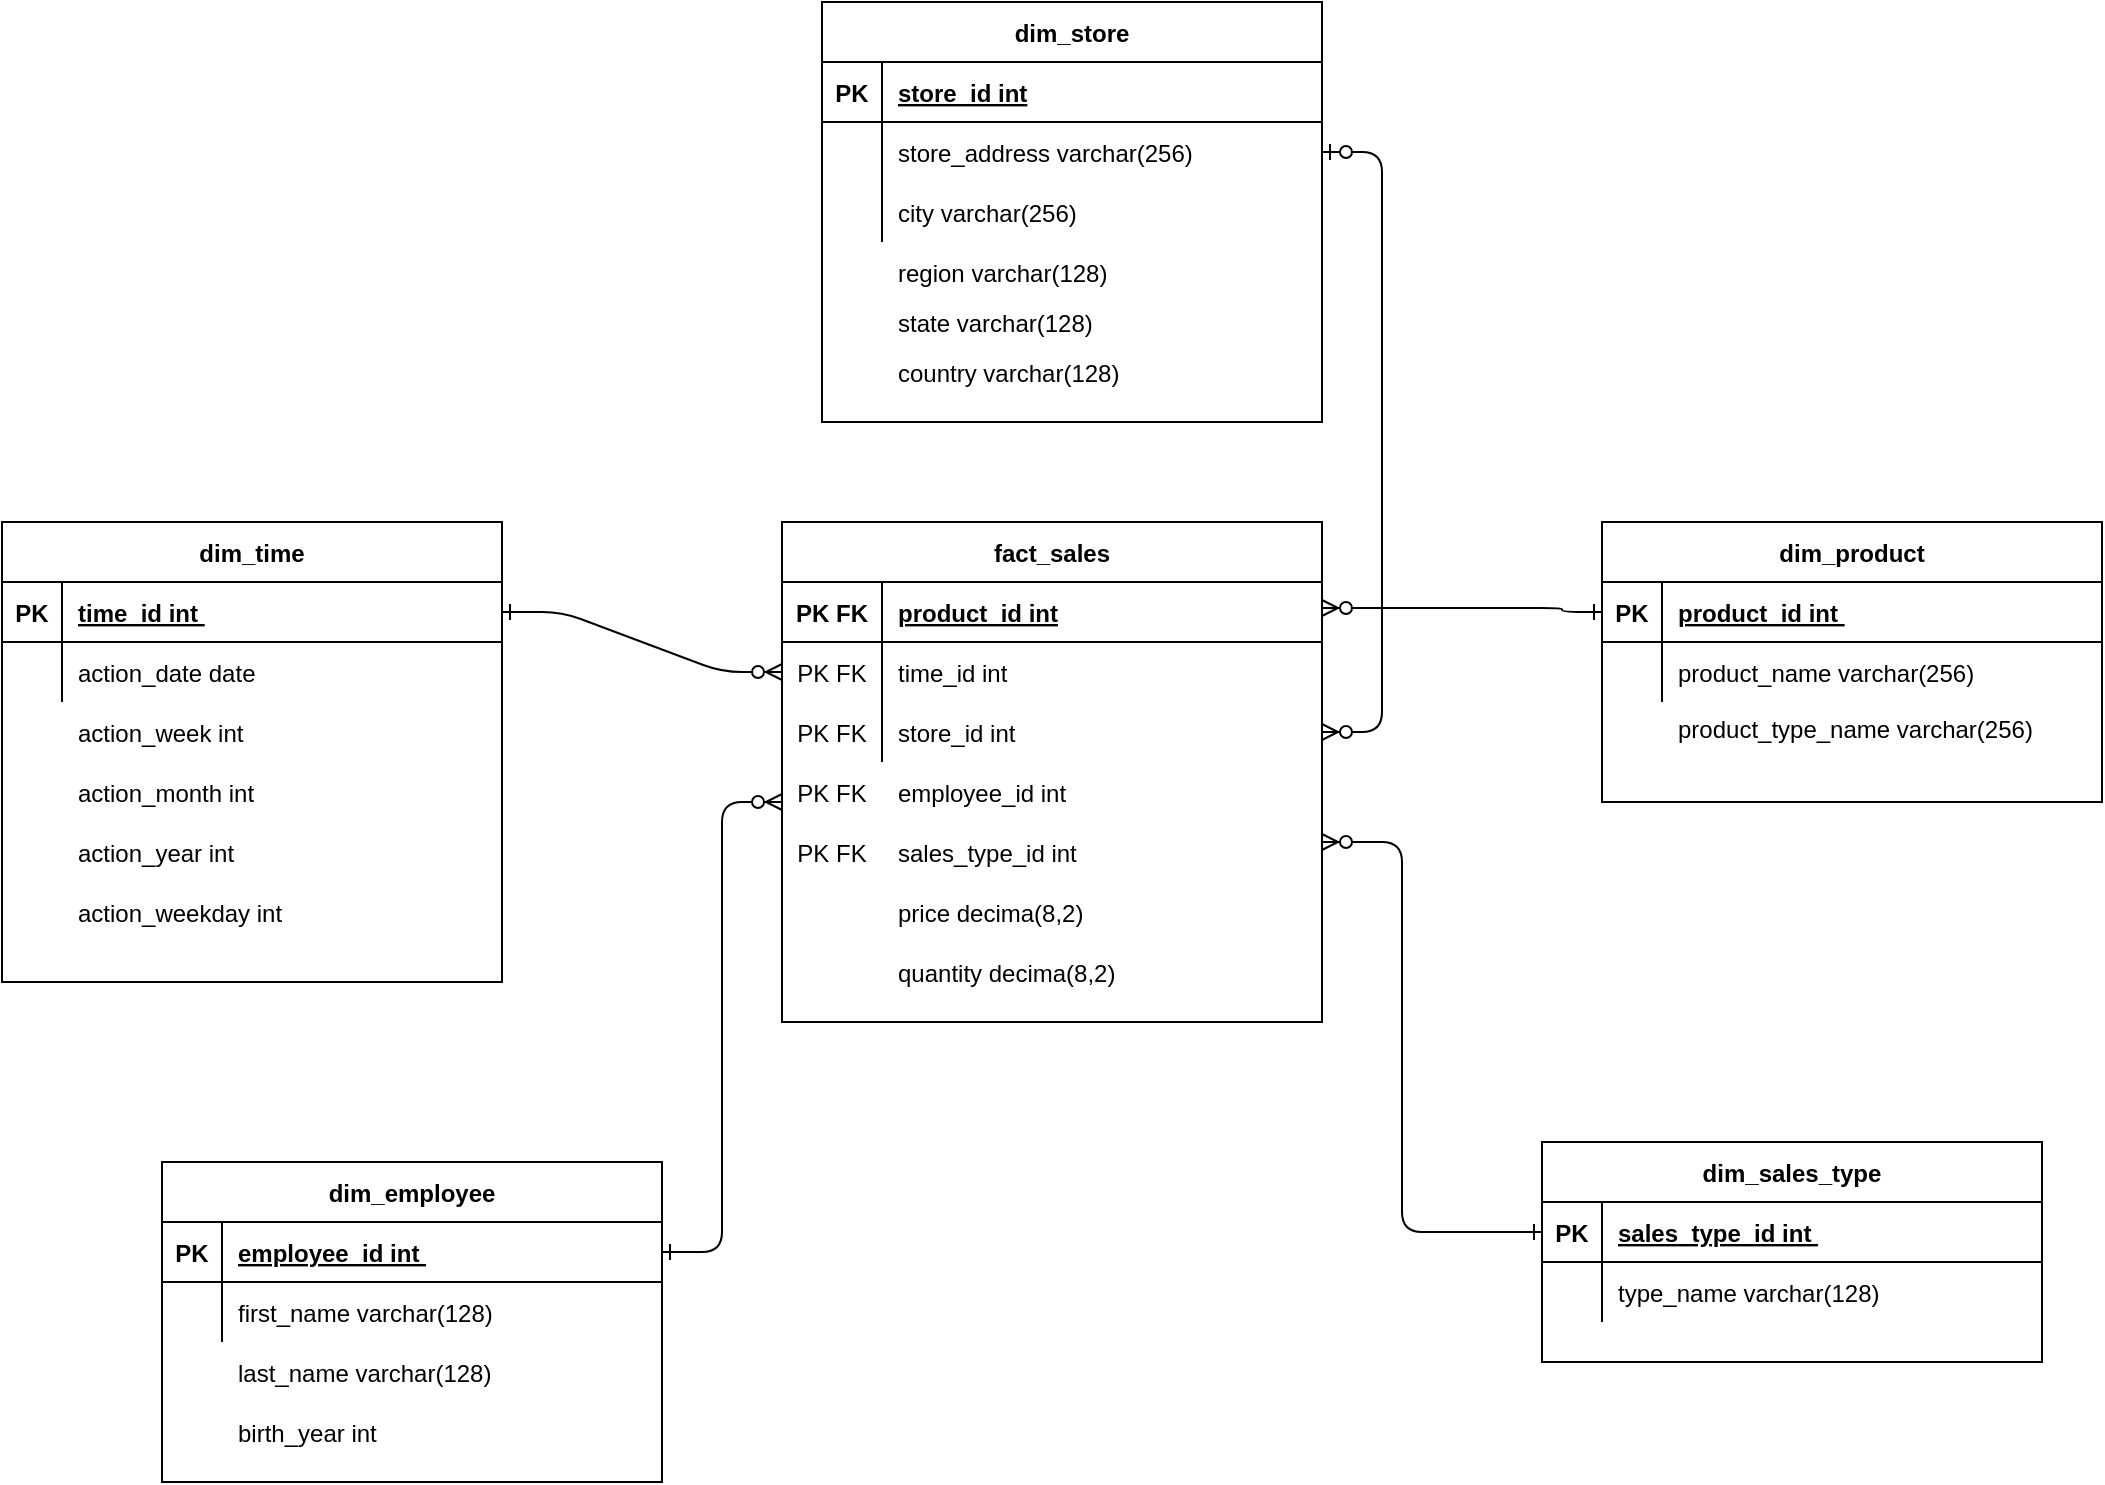 <mxfile version="14.6.5" type="github">
  <diagram id="R2lEEEUBdFMjLlhIrx00" name="Page-1">
    <mxGraphModel dx="2070" dy="1230" grid="1" gridSize="10" guides="1" tooltips="1" connect="1" arrows="1" fold="1" page="1" pageScale="1" pageWidth="850" pageHeight="1100" math="0" shadow="0" extFonts="Permanent Marker^https://fonts.googleapis.com/css?family=Permanent+Marker">
      <root>
        <mxCell id="0" />
        <mxCell id="1" parent="0" />
        <mxCell id="C-vyLk0tnHw3VtMMgP7b-1" value="" style="edgeStyle=entityRelationEdgeStyle;endArrow=ERzeroToMany;startArrow=ERone;endFill=1;startFill=0;" parent="1" source="C-vyLk0tnHw3VtMMgP7b-24" target="C-vyLk0tnHw3VtMMgP7b-6" edge="1">
          <mxGeometry width="100" height="100" relative="1" as="geometry">
            <mxPoint x="650" y="1120" as="sourcePoint" />
            <mxPoint x="750" y="1020" as="targetPoint" />
          </mxGeometry>
        </mxCell>
        <mxCell id="C-vyLk0tnHw3VtMMgP7b-12" value="" style="edgeStyle=entityRelationEdgeStyle;endArrow=ERzeroToOne;startArrow=ERzeroToMany;endFill=1;startFill=1;exitX=1;exitY=0.5;exitDx=0;exitDy=0;" parent="1" source="C-vyLk0tnHw3VtMMgP7b-9" target="C-vyLk0tnHw3VtMMgP7b-17" edge="1">
          <mxGeometry width="100" height="100" relative="1" as="geometry">
            <mxPoint x="710" y="580" as="sourcePoint" />
            <mxPoint x="770" y="605" as="targetPoint" />
          </mxGeometry>
        </mxCell>
        <mxCell id="NXIanCkxTCgnf9Etui3l-2" value="PK FK" style="shape=partialRectangle;overflow=hidden;connectable=0;fillColor=none;top=0;left=0;bottom=0;right=0;" parent="1" vertex="1">
          <mxGeometry x="740" y="640" width="50" height="30" as="geometry" />
        </mxCell>
        <mxCell id="NXIanCkxTCgnf9Etui3l-3" value="sales_type_id int" style="shape=partialRectangle;overflow=hidden;connectable=0;fillColor=none;top=0;left=0;bottom=0;right=0;align=left;spacingLeft=6;" parent="1" vertex="1">
          <mxGeometry x="790" y="670" width="220" height="30" as="geometry" />
        </mxCell>
        <mxCell id="NXIanCkxTCgnf9Etui3l-4" value="PK FK" style="shape=partialRectangle;overflow=hidden;connectable=0;fillColor=none;top=0;left=0;bottom=0;right=0;" parent="1" vertex="1">
          <mxGeometry x="740" y="670" width="50" height="30" as="geometry" />
        </mxCell>
        <mxCell id="NXIanCkxTCgnf9Etui3l-6" value="" style="shape=partialRectangle;overflow=hidden;connectable=0;fillColor=none;top=0;left=0;bottom=0;right=0;" parent="1" vertex="1">
          <mxGeometry x="740" y="700" width="50" height="30" as="geometry" />
        </mxCell>
        <mxCell id="NXIanCkxTCgnf9Etui3l-35" value="" style="group" parent="1" vertex="1" connectable="0">
          <mxGeometry x="350" y="520" width="250" height="230" as="geometry" />
        </mxCell>
        <mxCell id="C-vyLk0tnHw3VtMMgP7b-23" value="dim_time" style="shape=table;startSize=30;container=1;collapsible=1;childLayout=tableLayout;fixedRows=1;rowLines=0;fontStyle=1;align=center;resizeLast=1;" parent="NXIanCkxTCgnf9Etui3l-35" vertex="1">
          <mxGeometry width="250" height="230" as="geometry" />
        </mxCell>
        <mxCell id="C-vyLk0tnHw3VtMMgP7b-24" value="" style="shape=partialRectangle;collapsible=0;dropTarget=0;pointerEvents=0;fillColor=none;points=[[0,0.5],[1,0.5]];portConstraint=eastwest;top=0;left=0;right=0;bottom=1;" parent="C-vyLk0tnHw3VtMMgP7b-23" vertex="1">
          <mxGeometry y="30" width="250" height="30" as="geometry" />
        </mxCell>
        <mxCell id="C-vyLk0tnHw3VtMMgP7b-25" value="PK" style="shape=partialRectangle;overflow=hidden;connectable=0;fillColor=none;top=0;left=0;bottom=0;right=0;fontStyle=1;" parent="C-vyLk0tnHw3VtMMgP7b-24" vertex="1">
          <mxGeometry width="30" height="30" as="geometry" />
        </mxCell>
        <mxCell id="C-vyLk0tnHw3VtMMgP7b-26" value="time_id int " style="shape=partialRectangle;overflow=hidden;connectable=0;fillColor=none;top=0;left=0;bottom=0;right=0;align=left;spacingLeft=6;fontStyle=5;" parent="C-vyLk0tnHw3VtMMgP7b-24" vertex="1">
          <mxGeometry x="30" width="220" height="30" as="geometry" />
        </mxCell>
        <mxCell id="C-vyLk0tnHw3VtMMgP7b-27" value="" style="shape=partialRectangle;collapsible=0;dropTarget=0;pointerEvents=0;fillColor=none;points=[[0,0.5],[1,0.5]];portConstraint=eastwest;top=0;left=0;right=0;bottom=0;" parent="C-vyLk0tnHw3VtMMgP7b-23" vertex="1">
          <mxGeometry y="60" width="250" height="30" as="geometry" />
        </mxCell>
        <mxCell id="C-vyLk0tnHw3VtMMgP7b-28" value="" style="shape=partialRectangle;overflow=hidden;connectable=0;fillColor=none;top=0;left=0;bottom=0;right=0;" parent="C-vyLk0tnHw3VtMMgP7b-27" vertex="1">
          <mxGeometry width="30" height="30" as="geometry" />
        </mxCell>
        <mxCell id="C-vyLk0tnHw3VtMMgP7b-29" value="action_date date" style="shape=partialRectangle;overflow=hidden;connectable=0;fillColor=none;top=0;left=0;bottom=0;right=0;align=left;spacingLeft=6;" parent="C-vyLk0tnHw3VtMMgP7b-27" vertex="1">
          <mxGeometry x="30" width="220" height="30" as="geometry" />
        </mxCell>
        <mxCell id="NXIanCkxTCgnf9Etui3l-8" value="" style="shape=partialRectangle;collapsible=0;dropTarget=0;pointerEvents=0;fillColor=none;points=[[0,0.5],[1,0.5]];portConstraint=eastwest;top=0;left=0;right=0;bottom=0;" parent="NXIanCkxTCgnf9Etui3l-35" vertex="1">
          <mxGeometry y="90" width="250" height="30" as="geometry" />
        </mxCell>
        <mxCell id="NXIanCkxTCgnf9Etui3l-9" value="" style="shape=partialRectangle;overflow=hidden;connectable=0;fillColor=none;top=0;left=0;bottom=0;right=0;" parent="NXIanCkxTCgnf9Etui3l-8" vertex="1">
          <mxGeometry width="30" height="30" as="geometry" />
        </mxCell>
        <mxCell id="NXIanCkxTCgnf9Etui3l-10" value="action_week int" style="shape=partialRectangle;overflow=hidden;connectable=0;fillColor=none;top=0;left=0;bottom=0;right=0;align=left;spacingLeft=6;" parent="NXIanCkxTCgnf9Etui3l-8" vertex="1">
          <mxGeometry x="30" width="220" height="30" as="geometry" />
        </mxCell>
        <mxCell id="NXIanCkxTCgnf9Etui3l-11" value="" style="shape=partialRectangle;collapsible=0;dropTarget=0;pointerEvents=0;fillColor=none;points=[[0,0.5],[1,0.5]];portConstraint=eastwest;top=0;left=0;right=0;bottom=0;" parent="NXIanCkxTCgnf9Etui3l-35" vertex="1">
          <mxGeometry y="120" width="250" height="30" as="geometry" />
        </mxCell>
        <mxCell id="NXIanCkxTCgnf9Etui3l-12" value="" style="shape=partialRectangle;overflow=hidden;connectable=0;fillColor=none;top=0;left=0;bottom=0;right=0;" parent="NXIanCkxTCgnf9Etui3l-11" vertex="1">
          <mxGeometry width="30" height="30" as="geometry" />
        </mxCell>
        <mxCell id="NXIanCkxTCgnf9Etui3l-13" value="action_month int" style="shape=partialRectangle;overflow=hidden;connectable=0;fillColor=none;top=0;left=0;bottom=0;right=0;align=left;spacingLeft=6;" parent="NXIanCkxTCgnf9Etui3l-11" vertex="1">
          <mxGeometry x="30" width="220" height="30" as="geometry" />
        </mxCell>
        <mxCell id="NXIanCkxTCgnf9Etui3l-14" value="" style="shape=partialRectangle;collapsible=0;dropTarget=0;pointerEvents=0;fillColor=none;points=[[0,0.5],[1,0.5]];portConstraint=eastwest;top=0;left=0;right=0;bottom=0;" parent="NXIanCkxTCgnf9Etui3l-35" vertex="1">
          <mxGeometry y="150" width="250" height="30" as="geometry" />
        </mxCell>
        <mxCell id="NXIanCkxTCgnf9Etui3l-15" value="" style="shape=partialRectangle;overflow=hidden;connectable=0;fillColor=none;top=0;left=0;bottom=0;right=0;" parent="NXIanCkxTCgnf9Etui3l-14" vertex="1">
          <mxGeometry width="30" height="30" as="geometry" />
        </mxCell>
        <mxCell id="NXIanCkxTCgnf9Etui3l-16" value="action_year int" style="shape=partialRectangle;overflow=hidden;connectable=0;fillColor=none;top=0;left=0;bottom=0;right=0;align=left;spacingLeft=6;" parent="NXIanCkxTCgnf9Etui3l-14" vertex="1">
          <mxGeometry x="30" width="220" height="30" as="geometry" />
        </mxCell>
        <mxCell id="NXIanCkxTCgnf9Etui3l-17" value="action_weekday int" style="shape=partialRectangle;overflow=hidden;connectable=0;fillColor=none;top=0;left=0;bottom=0;right=0;align=left;spacingLeft=6;" parent="NXIanCkxTCgnf9Etui3l-35" vertex="1">
          <mxGeometry x="30" y="180" width="220" height="30" as="geometry" />
        </mxCell>
        <mxCell id="NXIanCkxTCgnf9Etui3l-42" value="" style="group" parent="1" vertex="1" connectable="0">
          <mxGeometry x="430" y="840" width="250" height="160" as="geometry" />
        </mxCell>
        <mxCell id="NXIanCkxTCgnf9Etui3l-28" value="dim_employee" style="shape=table;startSize=30;container=1;collapsible=1;childLayout=tableLayout;fixedRows=1;rowLines=0;fontStyle=1;align=center;resizeLast=1;" parent="NXIanCkxTCgnf9Etui3l-42" vertex="1">
          <mxGeometry width="250" height="160" as="geometry" />
        </mxCell>
        <mxCell id="NXIanCkxTCgnf9Etui3l-29" value="" style="shape=partialRectangle;collapsible=0;dropTarget=0;pointerEvents=0;fillColor=none;points=[[0,0.5],[1,0.5]];portConstraint=eastwest;top=0;left=0;right=0;bottom=1;" parent="NXIanCkxTCgnf9Etui3l-28" vertex="1">
          <mxGeometry y="30" width="250" height="30" as="geometry" />
        </mxCell>
        <mxCell id="NXIanCkxTCgnf9Etui3l-30" value="PK" style="shape=partialRectangle;overflow=hidden;connectable=0;fillColor=none;top=0;left=0;bottom=0;right=0;fontStyle=1;" parent="NXIanCkxTCgnf9Etui3l-29" vertex="1">
          <mxGeometry width="30" height="30" as="geometry" />
        </mxCell>
        <mxCell id="NXIanCkxTCgnf9Etui3l-31" value="employee_id int " style="shape=partialRectangle;overflow=hidden;connectable=0;fillColor=none;top=0;left=0;bottom=0;right=0;align=left;spacingLeft=6;fontStyle=5;" parent="NXIanCkxTCgnf9Etui3l-29" vertex="1">
          <mxGeometry x="30" width="220" height="30" as="geometry" />
        </mxCell>
        <mxCell id="NXIanCkxTCgnf9Etui3l-32" value="" style="shape=partialRectangle;collapsible=0;dropTarget=0;pointerEvents=0;fillColor=none;points=[[0,0.5],[1,0.5]];portConstraint=eastwest;top=0;left=0;right=0;bottom=0;" parent="NXIanCkxTCgnf9Etui3l-28" vertex="1">
          <mxGeometry y="60" width="250" height="30" as="geometry" />
        </mxCell>
        <mxCell id="NXIanCkxTCgnf9Etui3l-33" value="" style="shape=partialRectangle;overflow=hidden;connectable=0;fillColor=none;top=0;left=0;bottom=0;right=0;" parent="NXIanCkxTCgnf9Etui3l-32" vertex="1">
          <mxGeometry width="30" height="30" as="geometry" />
        </mxCell>
        <mxCell id="NXIanCkxTCgnf9Etui3l-34" value="first_name varchar(128)" style="shape=partialRectangle;overflow=hidden;connectable=0;fillColor=none;top=0;left=0;bottom=0;right=0;align=left;spacingLeft=6;" parent="NXIanCkxTCgnf9Etui3l-32" vertex="1">
          <mxGeometry x="30" width="220" height="30" as="geometry" />
        </mxCell>
        <mxCell id="NXIanCkxTCgnf9Etui3l-36" value="" style="shape=partialRectangle;collapsible=0;dropTarget=0;pointerEvents=0;fillColor=none;points=[[0,0.5],[1,0.5]];portConstraint=eastwest;top=0;left=0;right=0;bottom=0;" parent="NXIanCkxTCgnf9Etui3l-42" vertex="1">
          <mxGeometry y="90" width="250" height="30" as="geometry" />
        </mxCell>
        <mxCell id="NXIanCkxTCgnf9Etui3l-37" value="" style="shape=partialRectangle;overflow=hidden;connectable=0;fillColor=none;top=0;left=0;bottom=0;right=0;" parent="NXIanCkxTCgnf9Etui3l-36" vertex="1">
          <mxGeometry width="30" height="30" as="geometry" />
        </mxCell>
        <mxCell id="NXIanCkxTCgnf9Etui3l-38" value="last_name varchar(128)" style="shape=partialRectangle;overflow=hidden;connectable=0;fillColor=none;top=0;left=0;bottom=0;right=0;align=left;spacingLeft=6;" parent="NXIanCkxTCgnf9Etui3l-36" vertex="1">
          <mxGeometry x="30" width="220" height="30" as="geometry" />
        </mxCell>
        <mxCell id="NXIanCkxTCgnf9Etui3l-39" value="" style="shape=partialRectangle;collapsible=0;dropTarget=0;pointerEvents=0;fillColor=none;points=[[0,0.5],[1,0.5]];portConstraint=eastwest;top=0;left=0;right=0;bottom=0;" parent="NXIanCkxTCgnf9Etui3l-42" vertex="1">
          <mxGeometry y="120" width="250" height="30" as="geometry" />
        </mxCell>
        <mxCell id="NXIanCkxTCgnf9Etui3l-40" value="" style="shape=partialRectangle;overflow=hidden;connectable=0;fillColor=none;top=0;left=0;bottom=0;right=0;" parent="NXIanCkxTCgnf9Etui3l-39" vertex="1">
          <mxGeometry width="30" height="30" as="geometry" />
        </mxCell>
        <mxCell id="NXIanCkxTCgnf9Etui3l-41" value="birth_year int" style="shape=partialRectangle;overflow=hidden;connectable=0;fillColor=none;top=0;left=0;bottom=0;right=0;align=left;spacingLeft=6;" parent="NXIanCkxTCgnf9Etui3l-39" vertex="1">
          <mxGeometry x="30" width="220" height="30" as="geometry" />
        </mxCell>
        <mxCell id="NXIanCkxTCgnf9Etui3l-43" value="" style="edgeStyle=entityRelationEdgeStyle;fontSize=12;html=1;endArrow=ERzeroToMany;startArrow=ERone;exitX=1;exitY=0.5;exitDx=0;exitDy=0;startFill=0;endFill=1;" parent="1" source="NXIanCkxTCgnf9Etui3l-29" edge="1">
          <mxGeometry width="100" height="100" relative="1" as="geometry">
            <mxPoint x="640" y="860" as="sourcePoint" />
            <mxPoint x="740" y="660" as="targetPoint" />
          </mxGeometry>
        </mxCell>
        <mxCell id="NXIanCkxTCgnf9Etui3l-58" value="" style="group" parent="1" vertex="1" connectable="0">
          <mxGeometry x="760" y="260" width="250" height="210" as="geometry" />
        </mxCell>
        <mxCell id="C-vyLk0tnHw3VtMMgP7b-13" value="dim_store" style="shape=table;startSize=30;container=1;collapsible=1;childLayout=tableLayout;fixedRows=1;rowLines=0;fontStyle=1;align=center;resizeLast=1;" parent="NXIanCkxTCgnf9Etui3l-58" vertex="1">
          <mxGeometry width="250" height="210" as="geometry" />
        </mxCell>
        <mxCell id="C-vyLk0tnHw3VtMMgP7b-14" value="" style="shape=partialRectangle;collapsible=0;dropTarget=0;pointerEvents=0;fillColor=none;points=[[0,0.5],[1,0.5]];portConstraint=eastwest;top=0;left=0;right=0;bottom=1;" parent="C-vyLk0tnHw3VtMMgP7b-13" vertex="1">
          <mxGeometry y="30" width="250" height="30" as="geometry" />
        </mxCell>
        <mxCell id="C-vyLk0tnHw3VtMMgP7b-15" value="PK" style="shape=partialRectangle;overflow=hidden;connectable=0;fillColor=none;top=0;left=0;bottom=0;right=0;fontStyle=1;" parent="C-vyLk0tnHw3VtMMgP7b-14" vertex="1">
          <mxGeometry width="30" height="30" as="geometry" />
        </mxCell>
        <mxCell id="C-vyLk0tnHw3VtMMgP7b-16" value="store_id int" style="shape=partialRectangle;overflow=hidden;connectable=0;fillColor=none;top=0;left=0;bottom=0;right=0;align=left;spacingLeft=6;fontStyle=5;" parent="C-vyLk0tnHw3VtMMgP7b-14" vertex="1">
          <mxGeometry x="30" width="220" height="30" as="geometry" />
        </mxCell>
        <mxCell id="C-vyLk0tnHw3VtMMgP7b-17" value="" style="shape=partialRectangle;collapsible=0;dropTarget=0;pointerEvents=0;fillColor=none;points=[[0,0.5],[1,0.5]];portConstraint=eastwest;top=0;left=0;right=0;bottom=0;" parent="C-vyLk0tnHw3VtMMgP7b-13" vertex="1">
          <mxGeometry y="60" width="250" height="30" as="geometry" />
        </mxCell>
        <mxCell id="C-vyLk0tnHw3VtMMgP7b-18" value="" style="shape=partialRectangle;overflow=hidden;connectable=0;fillColor=none;top=0;left=0;bottom=0;right=0;" parent="C-vyLk0tnHw3VtMMgP7b-17" vertex="1">
          <mxGeometry width="30" height="30" as="geometry" />
        </mxCell>
        <mxCell id="C-vyLk0tnHw3VtMMgP7b-19" value="store_address varchar(256)" style="shape=partialRectangle;overflow=hidden;connectable=0;fillColor=none;top=0;left=0;bottom=0;right=0;align=left;spacingLeft=6;" parent="C-vyLk0tnHw3VtMMgP7b-17" vertex="1">
          <mxGeometry x="30" width="220" height="30" as="geometry" />
        </mxCell>
        <mxCell id="C-vyLk0tnHw3VtMMgP7b-20" value="" style="shape=partialRectangle;collapsible=0;dropTarget=0;pointerEvents=0;fillColor=none;points=[[0,0.5],[1,0.5]];portConstraint=eastwest;top=0;left=0;right=0;bottom=0;" parent="C-vyLk0tnHw3VtMMgP7b-13" vertex="1">
          <mxGeometry y="90" width="250" height="30" as="geometry" />
        </mxCell>
        <mxCell id="C-vyLk0tnHw3VtMMgP7b-21" value="" style="shape=partialRectangle;overflow=hidden;connectable=0;fillColor=none;top=0;left=0;bottom=0;right=0;" parent="C-vyLk0tnHw3VtMMgP7b-20" vertex="1">
          <mxGeometry width="30" height="30" as="geometry" />
        </mxCell>
        <mxCell id="C-vyLk0tnHw3VtMMgP7b-22" value="city varchar(256)" style="shape=partialRectangle;overflow=hidden;connectable=0;fillColor=none;top=0;left=0;bottom=0;right=0;align=left;spacingLeft=6;" parent="C-vyLk0tnHw3VtMMgP7b-20" vertex="1">
          <mxGeometry x="30" width="220" height="30" as="geometry" />
        </mxCell>
        <mxCell id="NXIanCkxTCgnf9Etui3l-19" value="" style="shape=partialRectangle;collapsible=0;dropTarget=0;pointerEvents=0;fillColor=none;points=[[0,0.5],[1,0.5]];portConstraint=eastwest;top=0;left=0;right=0;bottom=0;" parent="NXIanCkxTCgnf9Etui3l-58" vertex="1">
          <mxGeometry y="120" width="250" height="30" as="geometry" />
        </mxCell>
        <mxCell id="NXIanCkxTCgnf9Etui3l-20" value="" style="shape=partialRectangle;overflow=hidden;connectable=0;fillColor=none;top=0;left=0;bottom=0;right=0;" parent="NXIanCkxTCgnf9Etui3l-19" vertex="1">
          <mxGeometry width="30" height="30" as="geometry" />
        </mxCell>
        <mxCell id="NXIanCkxTCgnf9Etui3l-21" value="region varchar(128)" style="shape=partialRectangle;overflow=hidden;connectable=0;fillColor=none;top=0;left=0;bottom=0;right=0;align=left;spacingLeft=6;" parent="NXIanCkxTCgnf9Etui3l-19" vertex="1">
          <mxGeometry x="30" width="220" height="30" as="geometry" />
        </mxCell>
        <mxCell id="NXIanCkxTCgnf9Etui3l-22" value="" style="shape=partialRectangle;collapsible=0;dropTarget=0;pointerEvents=0;fillColor=none;points=[[0,0.5],[1,0.5]];portConstraint=eastwest;top=0;left=0;right=0;bottom=0;" parent="NXIanCkxTCgnf9Etui3l-58" vertex="1">
          <mxGeometry y="145" width="250" height="30" as="geometry" />
        </mxCell>
        <mxCell id="NXIanCkxTCgnf9Etui3l-23" value="" style="shape=partialRectangle;overflow=hidden;connectable=0;fillColor=none;top=0;left=0;bottom=0;right=0;" parent="NXIanCkxTCgnf9Etui3l-22" vertex="1">
          <mxGeometry width="30" height="30" as="geometry" />
        </mxCell>
        <mxCell id="NXIanCkxTCgnf9Etui3l-24" value="state varchar(128)" style="shape=partialRectangle;overflow=hidden;connectable=0;fillColor=none;top=0;left=0;bottom=0;right=0;align=left;spacingLeft=6;" parent="NXIanCkxTCgnf9Etui3l-22" vertex="1">
          <mxGeometry x="30" width="220" height="30" as="geometry" />
        </mxCell>
        <mxCell id="NXIanCkxTCgnf9Etui3l-25" value="" style="shape=partialRectangle;collapsible=0;dropTarget=0;pointerEvents=0;fillColor=none;points=[[0,0.5],[1,0.5]];portConstraint=eastwest;top=0;left=0;right=0;bottom=0;" parent="NXIanCkxTCgnf9Etui3l-58" vertex="1">
          <mxGeometry y="170" width="250" height="30" as="geometry" />
        </mxCell>
        <mxCell id="NXIanCkxTCgnf9Etui3l-26" value="" style="shape=partialRectangle;overflow=hidden;connectable=0;fillColor=none;top=0;left=0;bottom=0;right=0;" parent="NXIanCkxTCgnf9Etui3l-25" vertex="1">
          <mxGeometry width="30" height="30" as="geometry" />
        </mxCell>
        <mxCell id="NXIanCkxTCgnf9Etui3l-27" value="country varchar(128)" style="shape=partialRectangle;overflow=hidden;connectable=0;fillColor=none;top=0;left=0;bottom=0;right=0;align=left;spacingLeft=6;" parent="NXIanCkxTCgnf9Etui3l-25" vertex="1">
          <mxGeometry x="30" width="220" height="30" as="geometry" />
        </mxCell>
        <mxCell id="NXIanCkxTCgnf9Etui3l-60" value="" style="group" parent="1" vertex="1" connectable="0">
          <mxGeometry x="1150" y="520" width="250" height="140" as="geometry" />
        </mxCell>
        <mxCell id="NXIanCkxTCgnf9Etui3l-61" value="dim_product" style="shape=table;startSize=30;container=1;collapsible=1;childLayout=tableLayout;fixedRows=1;rowLines=0;fontStyle=1;align=center;resizeLast=1;" parent="NXIanCkxTCgnf9Etui3l-60" vertex="1">
          <mxGeometry width="250" height="140" as="geometry" />
        </mxCell>
        <mxCell id="NXIanCkxTCgnf9Etui3l-62" value="" style="shape=partialRectangle;collapsible=0;dropTarget=0;pointerEvents=0;fillColor=none;points=[[0,0.5],[1,0.5]];portConstraint=eastwest;top=0;left=0;right=0;bottom=1;" parent="NXIanCkxTCgnf9Etui3l-61" vertex="1">
          <mxGeometry y="30" width="250" height="30" as="geometry" />
        </mxCell>
        <mxCell id="NXIanCkxTCgnf9Etui3l-63" value="PK" style="shape=partialRectangle;overflow=hidden;connectable=0;fillColor=none;top=0;left=0;bottom=0;right=0;fontStyle=1;" parent="NXIanCkxTCgnf9Etui3l-62" vertex="1">
          <mxGeometry width="30" height="30" as="geometry" />
        </mxCell>
        <mxCell id="NXIanCkxTCgnf9Etui3l-64" value="product_id int " style="shape=partialRectangle;overflow=hidden;connectable=0;fillColor=none;top=0;left=0;bottom=0;right=0;align=left;spacingLeft=6;fontStyle=5;" parent="NXIanCkxTCgnf9Etui3l-62" vertex="1">
          <mxGeometry x="30" width="220" height="30" as="geometry" />
        </mxCell>
        <mxCell id="NXIanCkxTCgnf9Etui3l-65" value="" style="shape=partialRectangle;collapsible=0;dropTarget=0;pointerEvents=0;fillColor=none;points=[[0,0.5],[1,0.5]];portConstraint=eastwest;top=0;left=0;right=0;bottom=0;" parent="NXIanCkxTCgnf9Etui3l-61" vertex="1">
          <mxGeometry y="60" width="250" height="30" as="geometry" />
        </mxCell>
        <mxCell id="NXIanCkxTCgnf9Etui3l-66" value="" style="shape=partialRectangle;overflow=hidden;connectable=0;fillColor=none;top=0;left=0;bottom=0;right=0;" parent="NXIanCkxTCgnf9Etui3l-65" vertex="1">
          <mxGeometry width="30" height="30" as="geometry" />
        </mxCell>
        <mxCell id="NXIanCkxTCgnf9Etui3l-67" value="product_name varchar(256)" style="shape=partialRectangle;overflow=hidden;connectable=0;fillColor=none;top=0;left=0;bottom=0;right=0;align=left;spacingLeft=6;" parent="NXIanCkxTCgnf9Etui3l-65" vertex="1">
          <mxGeometry x="30" width="220" height="30" as="geometry" />
        </mxCell>
        <mxCell id="NXIanCkxTCgnf9Etui3l-68" value="" style="shape=partialRectangle;collapsible=0;dropTarget=0;pointerEvents=0;fillColor=none;points=[[0,0.5],[1,0.5]];portConstraint=eastwest;top=0;left=0;right=0;bottom=0;" parent="NXIanCkxTCgnf9Etui3l-60" vertex="1">
          <mxGeometry y="90" width="250" height="26.25" as="geometry" />
        </mxCell>
        <mxCell id="NXIanCkxTCgnf9Etui3l-69" value="" style="shape=partialRectangle;overflow=hidden;connectable=0;fillColor=none;top=0;left=0;bottom=0;right=0;" parent="NXIanCkxTCgnf9Etui3l-68" vertex="1">
          <mxGeometry width="30" height="26.25" as="geometry" />
        </mxCell>
        <mxCell id="NXIanCkxTCgnf9Etui3l-70" value="product_type_name varchar(256)" style="shape=partialRectangle;overflow=hidden;connectable=0;fillColor=none;top=0;left=0;bottom=0;right=0;align=left;spacingLeft=6;" parent="NXIanCkxTCgnf9Etui3l-68" vertex="1">
          <mxGeometry x="30" width="220" height="26.25" as="geometry" />
        </mxCell>
        <mxCell id="NXIanCkxTCgnf9Etui3l-72" value="" style="group" parent="1" vertex="1" connectable="0">
          <mxGeometry x="740" y="520" width="310" height="470" as="geometry" />
        </mxCell>
        <mxCell id="C-vyLk0tnHw3VtMMgP7b-2" value="fact_sales" style="shape=table;startSize=30;container=1;collapsible=1;childLayout=tableLayout;fixedRows=1;rowLines=0;fontStyle=1;align=center;resizeLast=1;" parent="NXIanCkxTCgnf9Etui3l-72" vertex="1">
          <mxGeometry width="270" height="250" as="geometry" />
        </mxCell>
        <mxCell id="C-vyLk0tnHw3VtMMgP7b-3" value="" style="shape=partialRectangle;collapsible=0;dropTarget=0;pointerEvents=0;fillColor=none;points=[[0,0.5],[1,0.5]];portConstraint=eastwest;top=0;left=0;right=0;bottom=1;" parent="C-vyLk0tnHw3VtMMgP7b-2" vertex="1">
          <mxGeometry y="30" width="270" height="30" as="geometry" />
        </mxCell>
        <mxCell id="C-vyLk0tnHw3VtMMgP7b-4" value="PK FK" style="shape=partialRectangle;overflow=hidden;connectable=0;fillColor=none;top=0;left=0;bottom=0;right=0;fontStyle=1;" parent="C-vyLk0tnHw3VtMMgP7b-3" vertex="1">
          <mxGeometry width="50" height="30" as="geometry" />
        </mxCell>
        <mxCell id="C-vyLk0tnHw3VtMMgP7b-5" value="product_id int" style="shape=partialRectangle;overflow=hidden;connectable=0;fillColor=none;top=0;left=0;bottom=0;right=0;align=left;spacingLeft=6;fontStyle=5;" parent="C-vyLk0tnHw3VtMMgP7b-3" vertex="1">
          <mxGeometry x="50" width="220" height="30" as="geometry" />
        </mxCell>
        <mxCell id="C-vyLk0tnHw3VtMMgP7b-6" value="" style="shape=partialRectangle;collapsible=0;dropTarget=0;pointerEvents=0;fillColor=none;points=[[0,0.5],[1,0.5]];portConstraint=eastwest;top=0;left=0;right=0;bottom=0;" parent="C-vyLk0tnHw3VtMMgP7b-2" vertex="1">
          <mxGeometry y="60" width="270" height="30" as="geometry" />
        </mxCell>
        <mxCell id="C-vyLk0tnHw3VtMMgP7b-7" value="PK FK" style="shape=partialRectangle;overflow=hidden;connectable=0;fillColor=none;top=0;left=0;bottom=0;right=0;" parent="C-vyLk0tnHw3VtMMgP7b-6" vertex="1">
          <mxGeometry width="50" height="30" as="geometry" />
        </mxCell>
        <mxCell id="C-vyLk0tnHw3VtMMgP7b-8" value="time_id int" style="shape=partialRectangle;overflow=hidden;connectable=0;fillColor=none;top=0;left=0;bottom=0;right=0;align=left;spacingLeft=6;" parent="C-vyLk0tnHw3VtMMgP7b-6" vertex="1">
          <mxGeometry x="50" width="220" height="30" as="geometry" />
        </mxCell>
        <mxCell id="C-vyLk0tnHw3VtMMgP7b-9" value="" style="shape=partialRectangle;collapsible=0;dropTarget=0;pointerEvents=0;fillColor=none;points=[[0,0.5],[1,0.5]];portConstraint=eastwest;top=0;left=0;right=0;bottom=0;" parent="C-vyLk0tnHw3VtMMgP7b-2" vertex="1">
          <mxGeometry y="90" width="270" height="30" as="geometry" />
        </mxCell>
        <mxCell id="C-vyLk0tnHw3VtMMgP7b-10" value="PK FK" style="shape=partialRectangle;overflow=hidden;connectable=0;fillColor=none;top=0;left=0;bottom=0;right=0;" parent="C-vyLk0tnHw3VtMMgP7b-9" vertex="1">
          <mxGeometry width="50" height="30" as="geometry" />
        </mxCell>
        <mxCell id="C-vyLk0tnHw3VtMMgP7b-11" value="store_id int" style="shape=partialRectangle;overflow=hidden;connectable=0;fillColor=none;top=0;left=0;bottom=0;right=0;align=left;spacingLeft=6;" parent="C-vyLk0tnHw3VtMMgP7b-9" vertex="1">
          <mxGeometry x="50" width="220" height="30" as="geometry" />
        </mxCell>
        <mxCell id="NXIanCkxTCgnf9Etui3l-1" value="employee_id int" style="shape=partialRectangle;overflow=hidden;connectable=0;fillColor=none;top=0;left=0;bottom=0;right=0;align=left;spacingLeft=6;" parent="NXIanCkxTCgnf9Etui3l-72" vertex="1">
          <mxGeometry x="50" y="120" width="220" height="30" as="geometry" />
        </mxCell>
        <mxCell id="NXIanCkxTCgnf9Etui3l-5" value="price decima(8,2)" style="shape=partialRectangle;overflow=hidden;connectable=0;fillColor=none;top=0;left=0;bottom=0;right=0;align=left;spacingLeft=6;" parent="NXIanCkxTCgnf9Etui3l-72" vertex="1">
          <mxGeometry x="50" y="180" width="220" height="30" as="geometry" />
        </mxCell>
        <mxCell id="NXIanCkxTCgnf9Etui3l-7" value="quantity decima(8,2)" style="shape=partialRectangle;overflow=hidden;connectable=0;fillColor=none;top=0;left=0;bottom=0;right=0;align=left;spacingLeft=6;" parent="NXIanCkxTCgnf9Etui3l-72" vertex="1">
          <mxGeometry x="50" y="210" width="220" height="30" as="geometry" />
        </mxCell>
        <mxCell id="NXIanCkxTCgnf9Etui3l-71" value="" style="group" parent="NXIanCkxTCgnf9Etui3l-72" vertex="1" connectable="0">
          <mxGeometry x="20" y="160" width="290" height="310" as="geometry" />
        </mxCell>
        <mxCell id="NXIanCkxTCgnf9Etui3l-59" value="" style="edgeStyle=orthogonalEdgeStyle;fontSize=12;html=1;endArrow=ERzeroToMany;startArrow=ERone;exitX=0;exitY=0.5;exitDx=0;exitDy=0;rounded=1;startFill=0;" parent="NXIanCkxTCgnf9Etui3l-71" source="NXIanCkxTCgnf9Etui3l-46" edge="1">
          <mxGeometry width="100" height="100" relative="1" as="geometry">
            <mxPoint x="280" y="190" as="sourcePoint" />
            <mxPoint x="250" as="targetPoint" />
            <Array as="points">
              <mxPoint x="290" y="195" />
              <mxPoint x="290" />
            </Array>
          </mxGeometry>
        </mxCell>
        <mxCell id="NXIanCkxTCgnf9Etui3l-75" value="" style="edgeStyle=orthogonalEdgeStyle;fontSize=12;html=1;endArrow=ERzeroToMany;startArrow=ERone;exitX=0;exitY=0.5;exitDx=0;exitDy=0;rounded=1;startFill=0;" parent="1" source="NXIanCkxTCgnf9Etui3l-62" edge="1">
          <mxGeometry width="100" height="100" relative="1" as="geometry">
            <mxPoint x="1020" y="758" as="sourcePoint" />
            <mxPoint x="1010" y="563" as="targetPoint" />
            <Array as="points">
              <mxPoint x="1130" y="565" />
              <mxPoint x="1130" y="563" />
            </Array>
          </mxGeometry>
        </mxCell>
        <mxCell id="NXIanCkxTCgnf9Etui3l-45" value="dim_sales_type" style="shape=table;startSize=30;container=1;collapsible=1;childLayout=tableLayout;fixedRows=1;rowLines=0;fontStyle=1;align=center;resizeLast=1;" parent="1" vertex="1">
          <mxGeometry x="1120" y="830" width="250" height="110" as="geometry" />
        </mxCell>
        <mxCell id="NXIanCkxTCgnf9Etui3l-46" value="" style="shape=partialRectangle;collapsible=0;dropTarget=0;pointerEvents=0;fillColor=none;points=[[0,0.5],[1,0.5]];portConstraint=eastwest;top=0;left=0;right=0;bottom=1;" parent="NXIanCkxTCgnf9Etui3l-45" vertex="1">
          <mxGeometry y="30" width="250" height="30" as="geometry" />
        </mxCell>
        <mxCell id="NXIanCkxTCgnf9Etui3l-47" value="PK" style="shape=partialRectangle;overflow=hidden;connectable=0;fillColor=none;top=0;left=0;bottom=0;right=0;fontStyle=1;" parent="NXIanCkxTCgnf9Etui3l-46" vertex="1">
          <mxGeometry width="30" height="30" as="geometry" />
        </mxCell>
        <mxCell id="NXIanCkxTCgnf9Etui3l-48" value="sales_type_id int " style="shape=partialRectangle;overflow=hidden;connectable=0;fillColor=none;top=0;left=0;bottom=0;right=0;align=left;spacingLeft=6;fontStyle=5;" parent="NXIanCkxTCgnf9Etui3l-46" vertex="1">
          <mxGeometry x="30" width="220" height="30" as="geometry" />
        </mxCell>
        <mxCell id="NXIanCkxTCgnf9Etui3l-49" value="" style="shape=partialRectangle;collapsible=0;dropTarget=0;pointerEvents=0;fillColor=none;points=[[0,0.5],[1,0.5]];portConstraint=eastwest;top=0;left=0;right=0;bottom=0;" parent="NXIanCkxTCgnf9Etui3l-45" vertex="1">
          <mxGeometry y="60" width="250" height="30" as="geometry" />
        </mxCell>
        <mxCell id="NXIanCkxTCgnf9Etui3l-50" value="" style="shape=partialRectangle;overflow=hidden;connectable=0;fillColor=none;top=0;left=0;bottom=0;right=0;" parent="NXIanCkxTCgnf9Etui3l-49" vertex="1">
          <mxGeometry width="30" height="30" as="geometry" />
        </mxCell>
        <mxCell id="NXIanCkxTCgnf9Etui3l-51" value="type_name varchar(128)" style="shape=partialRectangle;overflow=hidden;connectable=0;fillColor=none;top=0;left=0;bottom=0;right=0;align=left;spacingLeft=6;" parent="NXIanCkxTCgnf9Etui3l-49" vertex="1">
          <mxGeometry x="30" width="220" height="30" as="geometry" />
        </mxCell>
      </root>
    </mxGraphModel>
  </diagram>
</mxfile>

